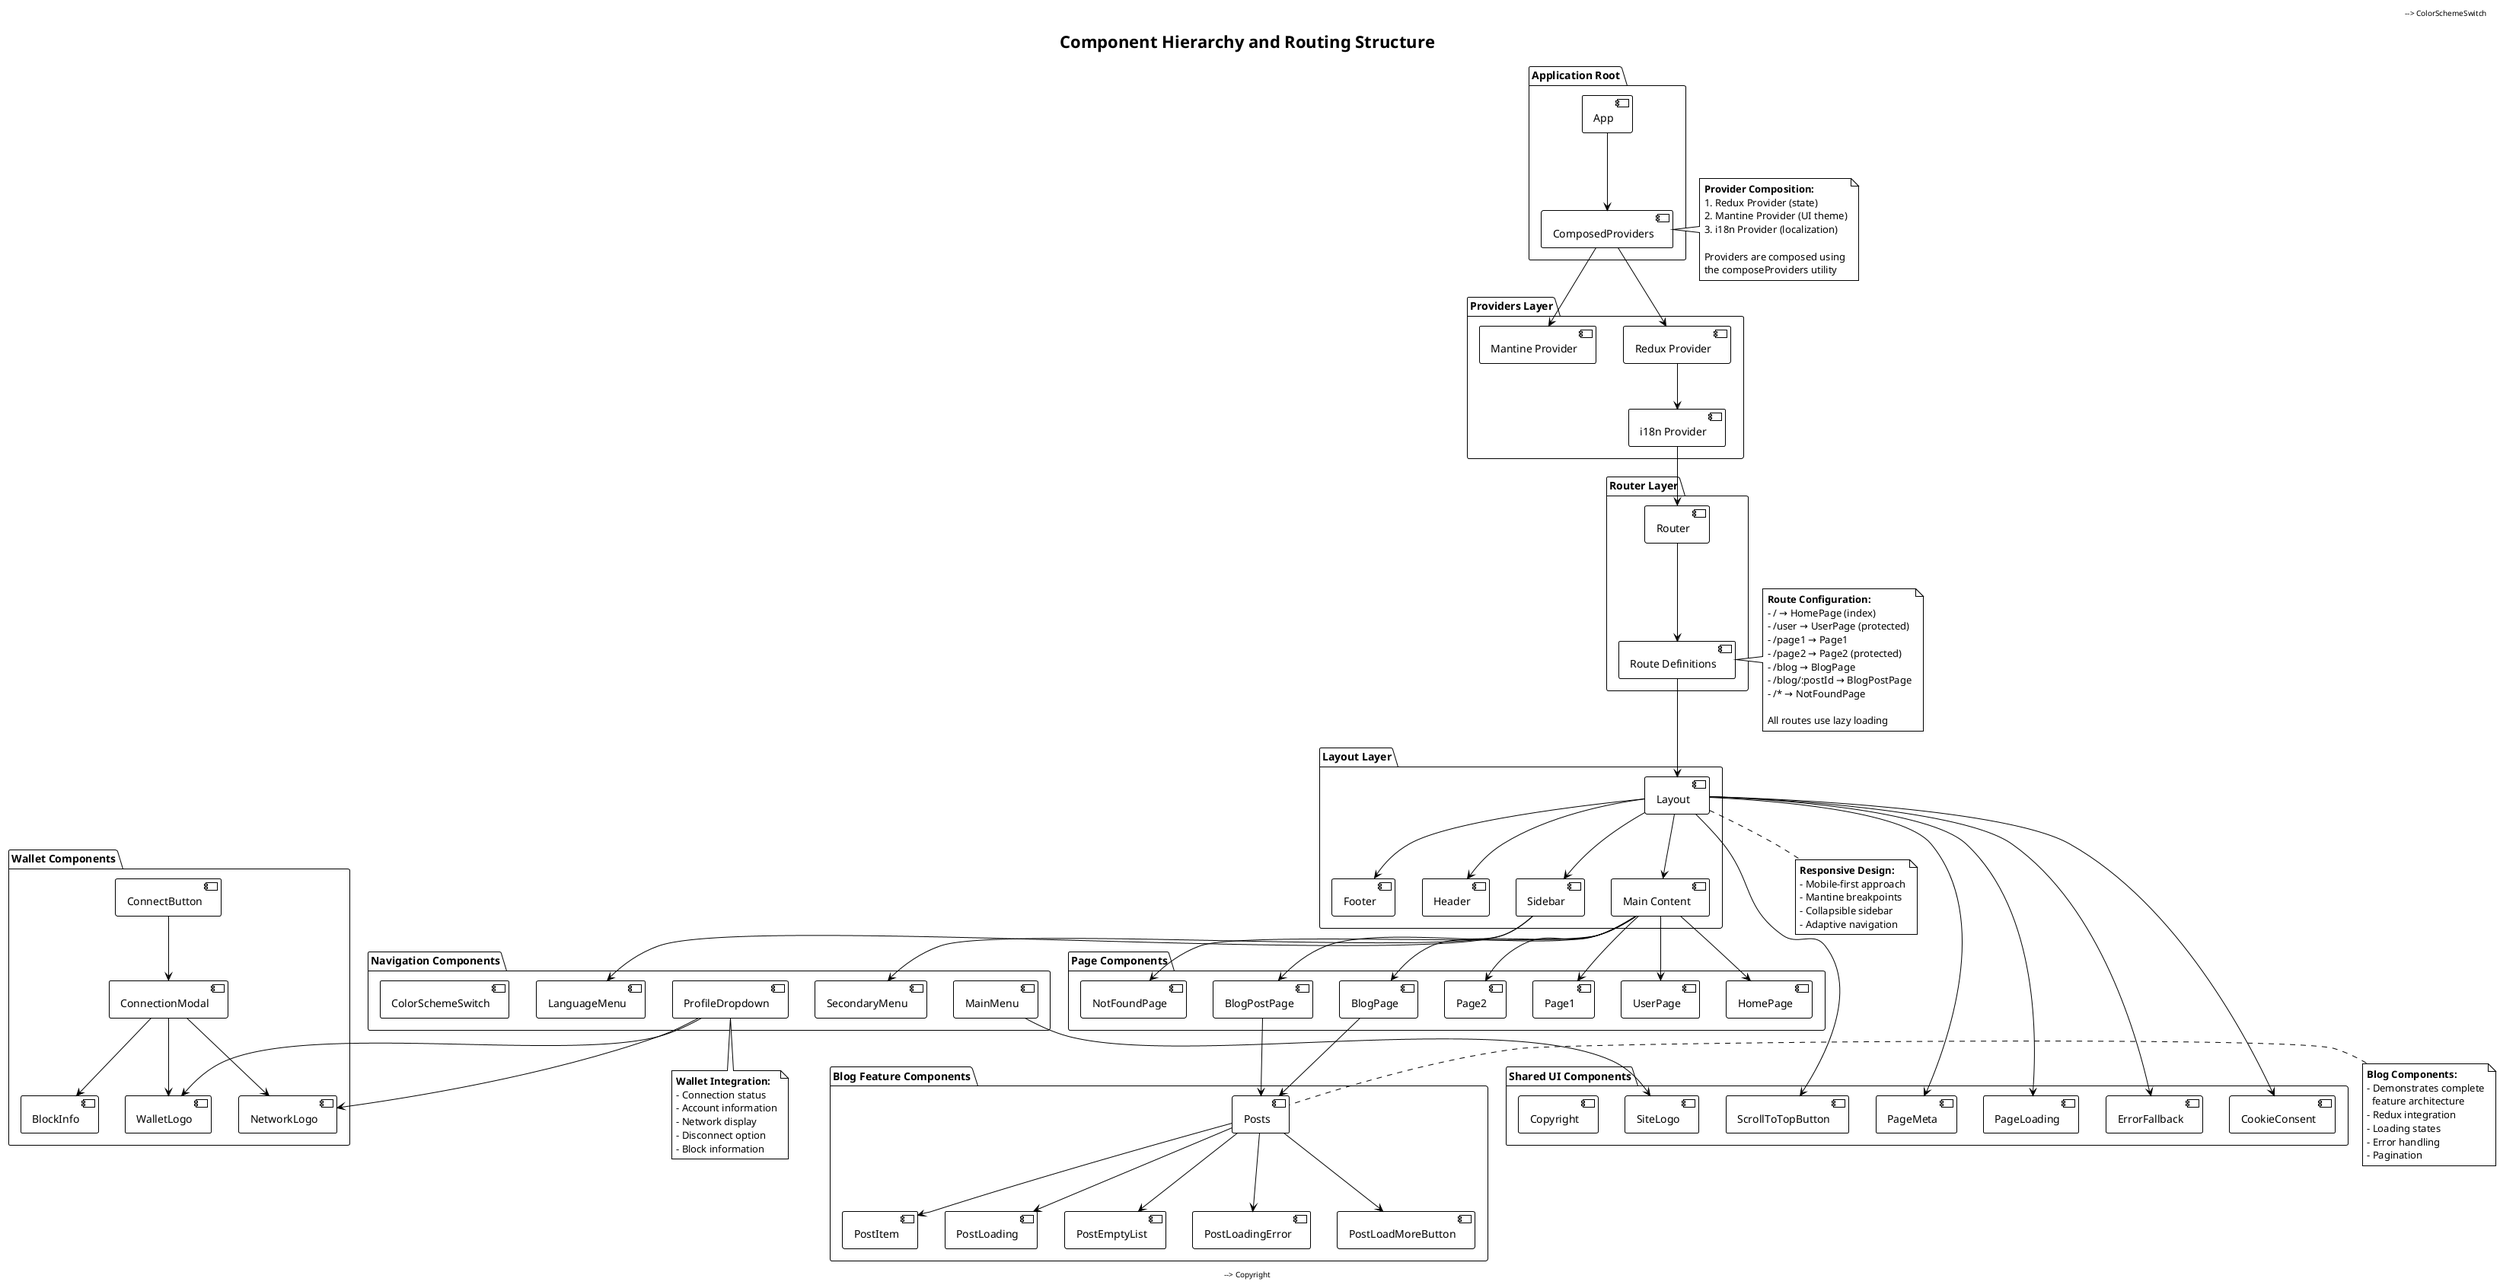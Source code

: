 @startuml component-hierarchy
!theme plain
title Component Hierarchy and Routing Structure

package "Application Root" {
  component [App] as App
  component [ComposedProviders] as Providers
}

package "Providers Layer" {
  component [Redux Provider] as ReduxProvider
  component [Mantine Provider] as MantineProvider
  component [i18n Provider] as i18nProvider
}

package "Router Layer" {
  component [Router] as Router
  component [Route Definitions] as Routes
}

package "Layout Layer" {
  component [Layout] as Layout
  component [Header] as Header
  component [Sidebar] as Sidebar
  component [Main Content] as MainContent
  component [Footer] as Footer
}

package "Navigation Components" {
  component [MainMenu] as MainMenu
  component [SecondaryMenu] as SecondaryMenu
  component [ProfileDropdown] as ProfileDropdown
  component [LanguageMenu] as LanguageMenu
  component [ColorSchemeSwitch] as ColorSchemeSwitch
}

package "Wallet Components" {
  component [ConnectButton] as ConnectButton
  component [ConnectionModal] as ConnectionModal
  component [WalletLogo] as WalletLogo
  component [NetworkLogo] as NetworkLogo
  component [BlockInfo] as BlockInfo
}

package "Page Components" {
  component [HomePage] as HomePage
  component [UserPage] as UserPage
  component [Page1] as Page1
  component [Page2] as Page2
  component [BlogPage] as BlogPage
  component [BlogPostPage] as BlogPostPage
  component [NotFoundPage] as NotFoundPage
}

package "Blog Feature Components" {
  component [Posts] as Posts
  component [PostItem] as PostItem
  component [PostLoading] as PostLoading
  component [PostEmptyList] as PostEmptyList
  component [PostLoadingError] as PostLoadingError
  component [PostLoadMoreButton] as PostLoadMoreButton
}

package "Shared UI Components" {
  component [SiteLogo] as SiteLogo
  component [PageMeta] as PageMeta
  component [PageLoading] as PageLoading
  component [ErrorFallback] as ErrorFallback
  component [CookieConsent] as CookieConsent
  component [ScrollToTopButton] as ScrollToTopButton
  component [Copyright] as Copyright
}

' Main application structure
App --> Providers
Providers --> ReduxProvider
Providers --> MantineProvider
ReduxProvider --> i18nProvider
i18nProvider --> Router
Router --> Routes
Routes --> Layout

' Layout structure
Layout --> Header
Layout --> Sidebar
Layout --> MainContent
Layout --> Footer

' Header components
Header --> MainMenu
Header --> ProfileDropdown
Header --> ConnectButton
Header --> ColorSchemeSwitch

' Sidebar components
Sidebar --> SecondaryMenu
Sidebar --> LanguageMenu

' Navigation connections
MainMenu --> SiteLogo
ProfileDropdown --> WalletLogo
ProfileDropdown --> NetworkLogo

' Wallet components hierarchy
ConnectButton --> ConnectionModal
ConnectionModal --> WalletLogo
ConnectionModal --> NetworkLogo
ConnectionModal --> BlockInfo

' Main content routing
MainContent --> HomePage
MainContent --> UserPage
MainContent --> Page1
MainContent --> Page2
MainContent --> BlogPage
MainContent --> BlogPostPage
MainContent --> NotFoundPage

' Blog feature components
BlogPage --> Posts
BlogPostPage --> Posts
Posts --> PostItem
Posts --> PostLoading
Posts --> PostEmptyList
Posts --> PostLoadingError
Posts --> PostLoadMoreButton

' Shared components integration
Layout --> PageMeta
Layout --> PageLoading
Layout --> ErrorFallback
Layout --> CookieConsent
Layout --> ScrollToTopButton
Footer --> Copyright

note right of Providers
  **Provider Composition:**
  1. Redux Provider (state)
  2. Mantine Provider (UI theme)
  3. i18n Provider (localization)
  
  Providers are composed using
  the composeProviders utility
end note

note right of Routes
  **Route Configuration:**
  - / → HomePage (index)
  - /user → UserPage (protected)
  - /page1 → Page1
  - /page2 → Page2 (protected)  
  - /blog → BlogPage
  - /blog/:postId → BlogPostPage
  - /* → NotFoundPage
  
  All routes use lazy loading
end note

note left of Posts
  **Blog Components:**
  - Demonstrates complete
    feature architecture
  - Redux integration
  - Loading states
  - Error handling
  - Pagination
end note

note bottom of ProfileDropdown
  **Wallet Integration:**
  - Connection status
  - Account information
  - Network display
  - Disconnect option
  - Block information
end note

note bottom of Layout
  **Responsive Design:**
  - Mobile-first approach
  - Mantine breakpoints
  - Collapsible sidebar
  - Adaptive navigation
end note

@enduml